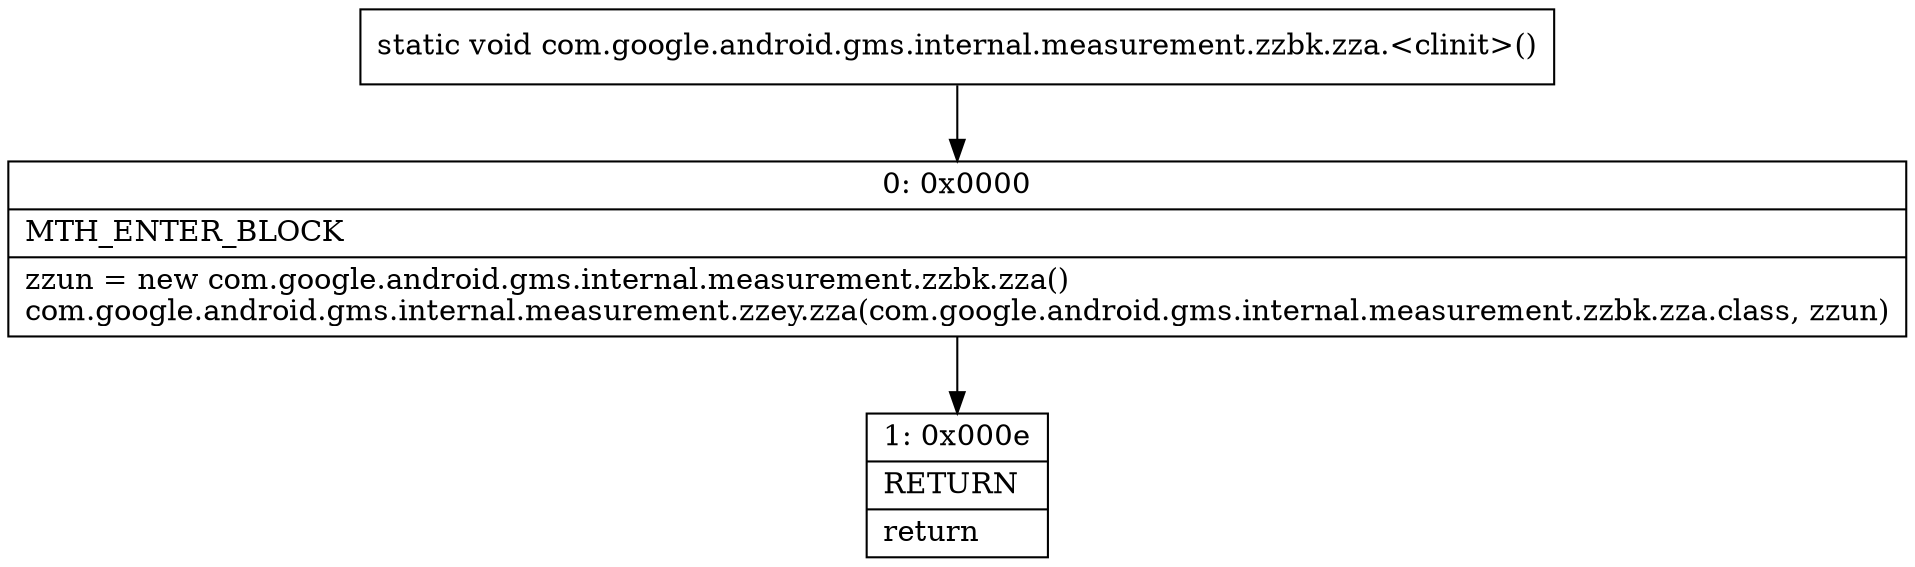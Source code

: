 digraph "CFG forcom.google.android.gms.internal.measurement.zzbk.zza.\<clinit\>()V" {
Node_0 [shape=record,label="{0\:\ 0x0000|MTH_ENTER_BLOCK\l|zzun = new com.google.android.gms.internal.measurement.zzbk.zza()\lcom.google.android.gms.internal.measurement.zzey.zza(com.google.android.gms.internal.measurement.zzbk.zza.class, zzun)\l}"];
Node_1 [shape=record,label="{1\:\ 0x000e|RETURN\l|return\l}"];
MethodNode[shape=record,label="{static void com.google.android.gms.internal.measurement.zzbk.zza.\<clinit\>() }"];
MethodNode -> Node_0;
Node_0 -> Node_1;
}

